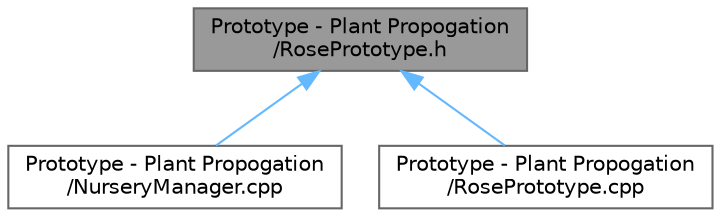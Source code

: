 digraph "Prototype - Plant Propogation/RosePrototype.h"
{
 // INTERACTIVE_SVG=YES
 // LATEX_PDF_SIZE
  bgcolor="transparent";
  edge [fontname=Helvetica,fontsize=10,labelfontname=Helvetica,labelfontsize=10];
  node [fontname=Helvetica,fontsize=10,shape=box,height=0.2,width=0.4];
  Node1 [id="Node000001",label="Prototype - Plant Propogation\l/RosePrototype.h",height=0.2,width=0.4,color="gray40", fillcolor="grey60", style="filled", fontcolor="black",tooltip="Concrete prototype for cloning rose plants."];
  Node1 -> Node2 [id="edge1_Node000001_Node000002",dir="back",color="steelblue1",style="solid",tooltip=" "];
  Node2 [id="Node000002",label="Prototype - Plant Propogation\l/NurseryManager.cpp",height=0.2,width=0.4,color="grey40", fillcolor="white", style="filled",URL="$_nursery_manager_8cpp.html",tooltip=" "];
  Node1 -> Node3 [id="edge2_Node000001_Node000003",dir="back",color="steelblue1",style="solid",tooltip=" "];
  Node3 [id="Node000003",label="Prototype - Plant Propogation\l/RosePrototype.cpp",height=0.2,width=0.4,color="grey40", fillcolor="white", style="filled",URL="$_rose_prototype_8cpp.html",tooltip=" "];
}
